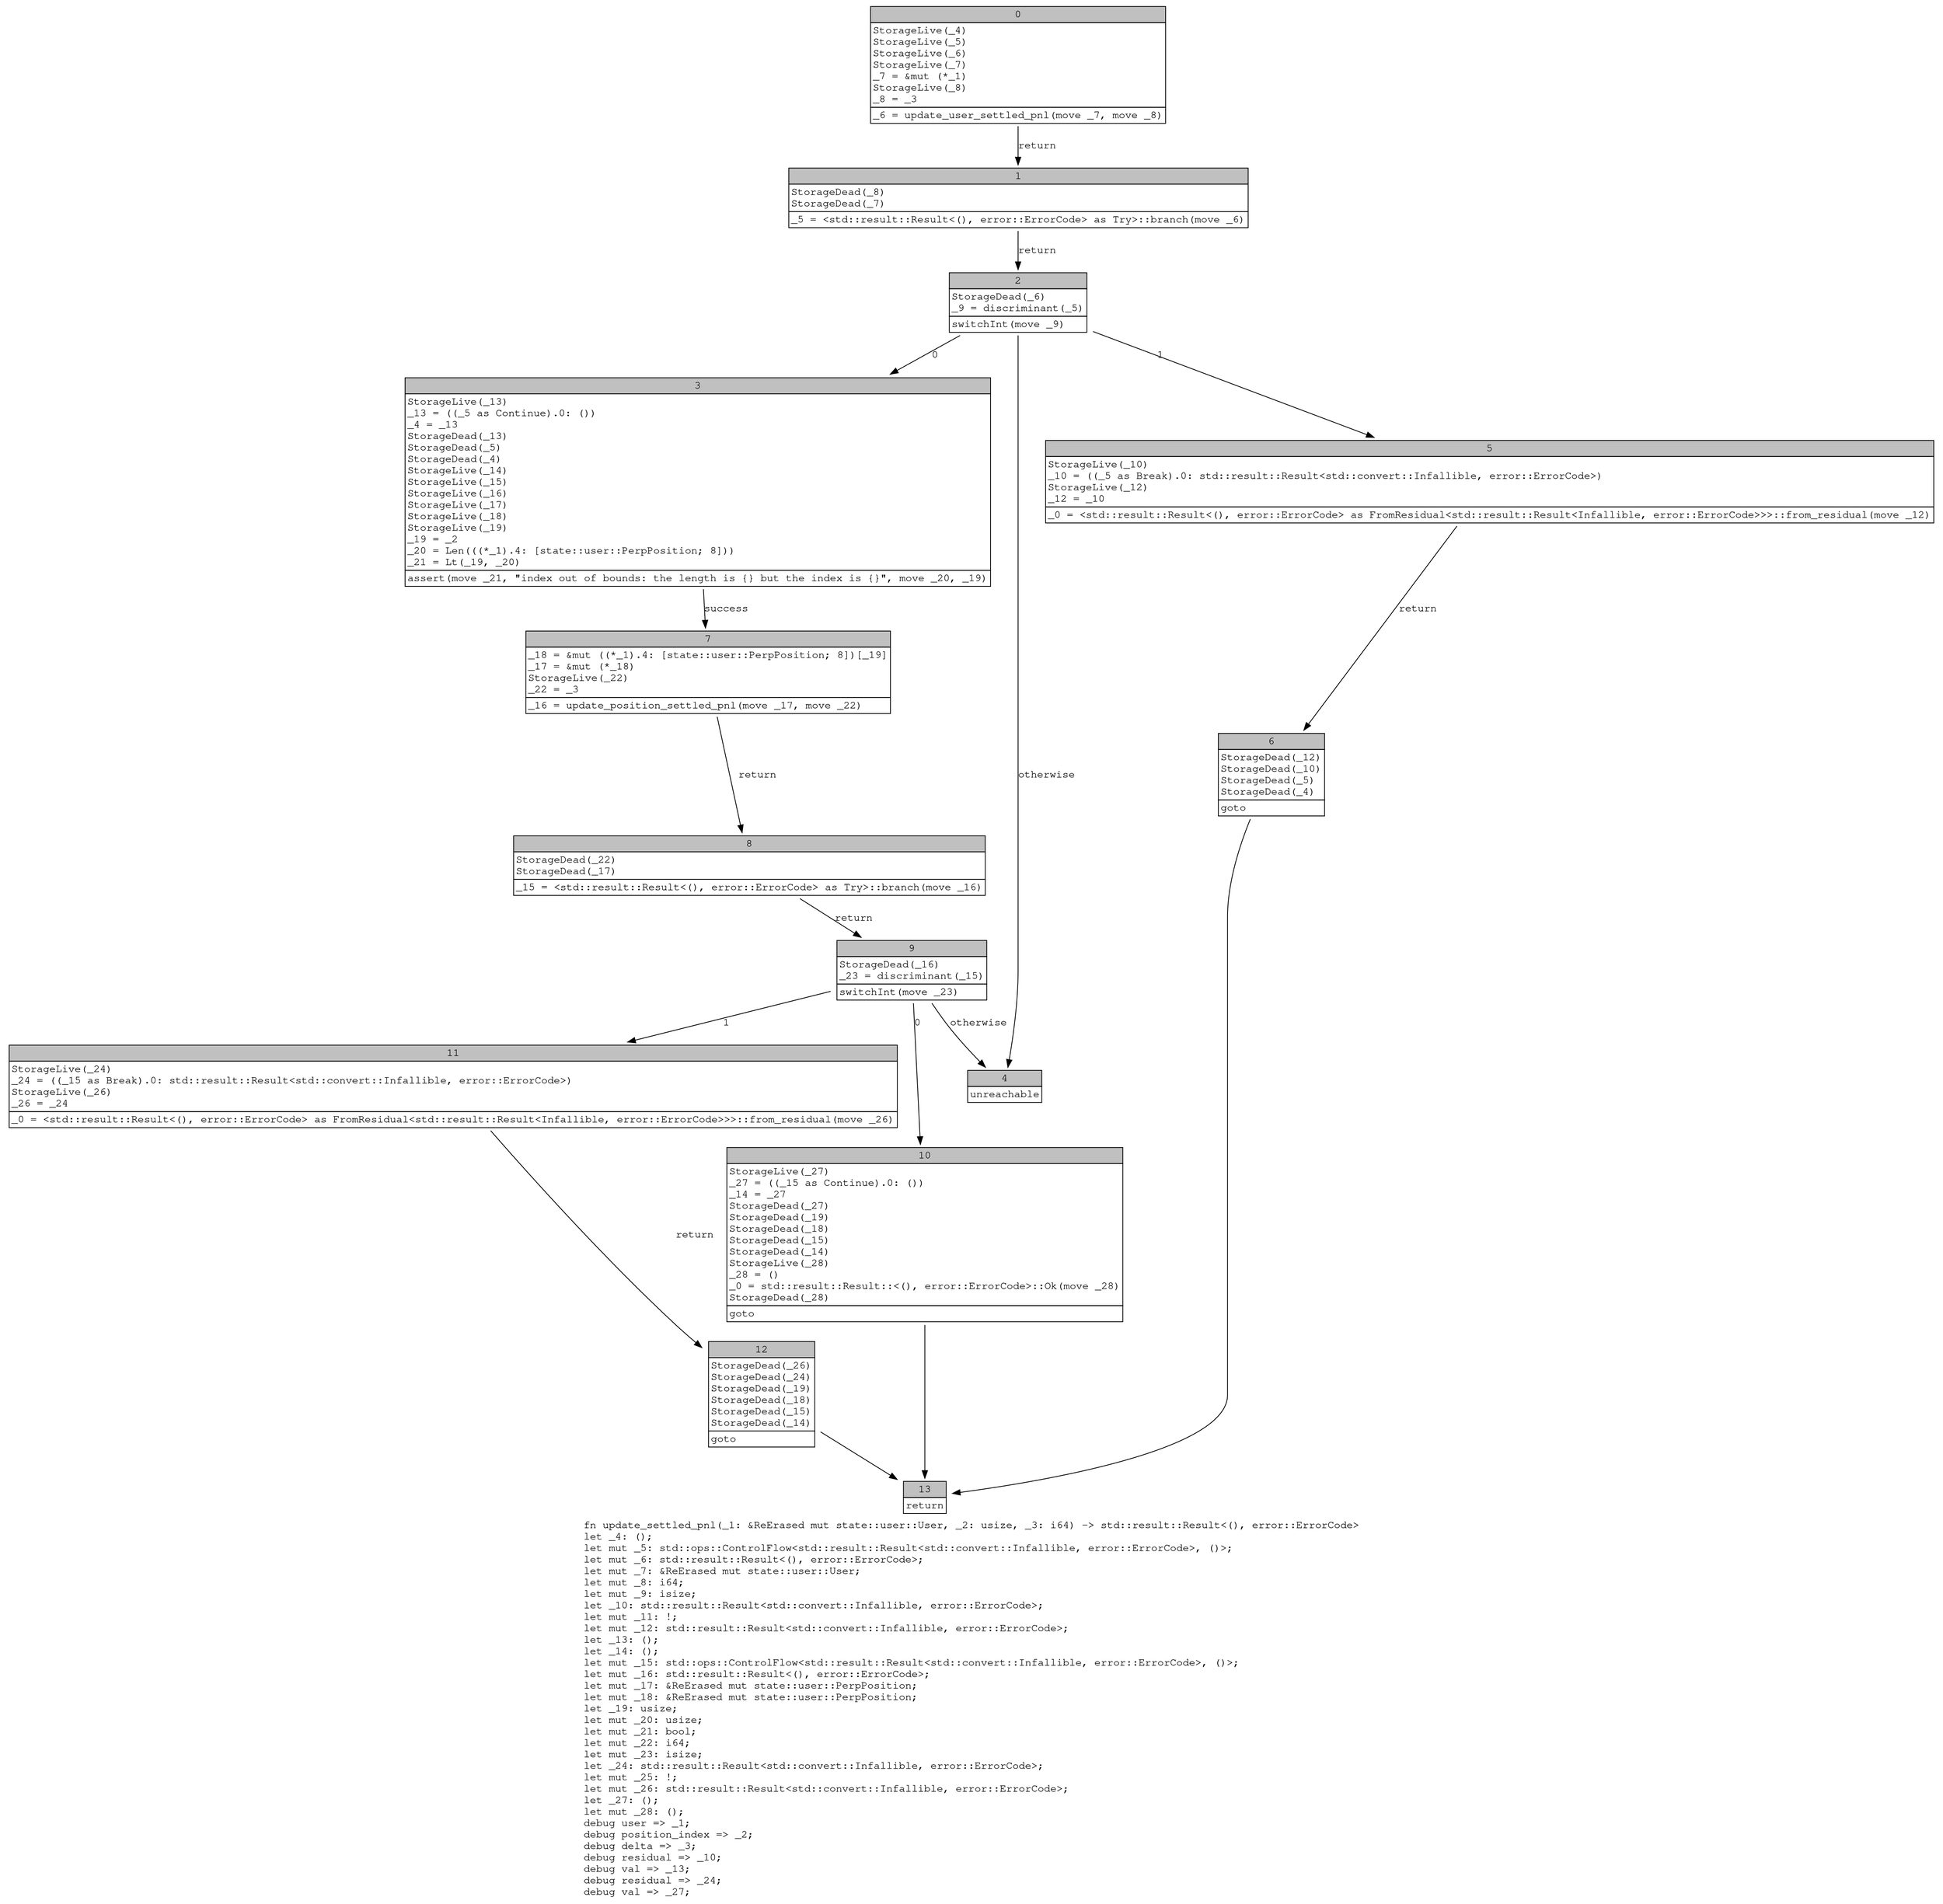 digraph Mir_0_691 {
    graph [fontname="Courier, monospace"];
    node [fontname="Courier, monospace"];
    edge [fontname="Courier, monospace"];
    label=<fn update_settled_pnl(_1: &amp;ReErased mut state::user::User, _2: usize, _3: i64) -&gt; std::result::Result&lt;(), error::ErrorCode&gt;<br align="left"/>let _4: ();<br align="left"/>let mut _5: std::ops::ControlFlow&lt;std::result::Result&lt;std::convert::Infallible, error::ErrorCode&gt;, ()&gt;;<br align="left"/>let mut _6: std::result::Result&lt;(), error::ErrorCode&gt;;<br align="left"/>let mut _7: &amp;ReErased mut state::user::User;<br align="left"/>let mut _8: i64;<br align="left"/>let mut _9: isize;<br align="left"/>let _10: std::result::Result&lt;std::convert::Infallible, error::ErrorCode&gt;;<br align="left"/>let mut _11: !;<br align="left"/>let mut _12: std::result::Result&lt;std::convert::Infallible, error::ErrorCode&gt;;<br align="left"/>let _13: ();<br align="left"/>let _14: ();<br align="left"/>let mut _15: std::ops::ControlFlow&lt;std::result::Result&lt;std::convert::Infallible, error::ErrorCode&gt;, ()&gt;;<br align="left"/>let mut _16: std::result::Result&lt;(), error::ErrorCode&gt;;<br align="left"/>let mut _17: &amp;ReErased mut state::user::PerpPosition;<br align="left"/>let mut _18: &amp;ReErased mut state::user::PerpPosition;<br align="left"/>let _19: usize;<br align="left"/>let mut _20: usize;<br align="left"/>let mut _21: bool;<br align="left"/>let mut _22: i64;<br align="left"/>let mut _23: isize;<br align="left"/>let _24: std::result::Result&lt;std::convert::Infallible, error::ErrorCode&gt;;<br align="left"/>let mut _25: !;<br align="left"/>let mut _26: std::result::Result&lt;std::convert::Infallible, error::ErrorCode&gt;;<br align="left"/>let _27: ();<br align="left"/>let mut _28: ();<br align="left"/>debug user =&gt; _1;<br align="left"/>debug position_index =&gt; _2;<br align="left"/>debug delta =&gt; _3;<br align="left"/>debug residual =&gt; _10;<br align="left"/>debug val =&gt; _13;<br align="left"/>debug residual =&gt; _24;<br align="left"/>debug val =&gt; _27;<br align="left"/>>;
    bb0__0_691 [shape="none", label=<<table border="0" cellborder="1" cellspacing="0"><tr><td bgcolor="gray" align="center" colspan="1">0</td></tr><tr><td align="left" balign="left">StorageLive(_4)<br/>StorageLive(_5)<br/>StorageLive(_6)<br/>StorageLive(_7)<br/>_7 = &amp;mut (*_1)<br/>StorageLive(_8)<br/>_8 = _3<br/></td></tr><tr><td align="left">_6 = update_user_settled_pnl(move _7, move _8)</td></tr></table>>];
    bb1__0_691 [shape="none", label=<<table border="0" cellborder="1" cellspacing="0"><tr><td bgcolor="gray" align="center" colspan="1">1</td></tr><tr><td align="left" balign="left">StorageDead(_8)<br/>StorageDead(_7)<br/></td></tr><tr><td align="left">_5 = &lt;std::result::Result&lt;(), error::ErrorCode&gt; as Try&gt;::branch(move _6)</td></tr></table>>];
    bb2__0_691 [shape="none", label=<<table border="0" cellborder="1" cellspacing="0"><tr><td bgcolor="gray" align="center" colspan="1">2</td></tr><tr><td align="left" balign="left">StorageDead(_6)<br/>_9 = discriminant(_5)<br/></td></tr><tr><td align="left">switchInt(move _9)</td></tr></table>>];
    bb3__0_691 [shape="none", label=<<table border="0" cellborder="1" cellspacing="0"><tr><td bgcolor="gray" align="center" colspan="1">3</td></tr><tr><td align="left" balign="left">StorageLive(_13)<br/>_13 = ((_5 as Continue).0: ())<br/>_4 = _13<br/>StorageDead(_13)<br/>StorageDead(_5)<br/>StorageDead(_4)<br/>StorageLive(_14)<br/>StorageLive(_15)<br/>StorageLive(_16)<br/>StorageLive(_17)<br/>StorageLive(_18)<br/>StorageLive(_19)<br/>_19 = _2<br/>_20 = Len(((*_1).4: [state::user::PerpPosition; 8]))<br/>_21 = Lt(_19, _20)<br/></td></tr><tr><td align="left">assert(move _21, &quot;index out of bounds: the length is {} but the index is {}&quot;, move _20, _19)</td></tr></table>>];
    bb4__0_691 [shape="none", label=<<table border="0" cellborder="1" cellspacing="0"><tr><td bgcolor="gray" align="center" colspan="1">4</td></tr><tr><td align="left">unreachable</td></tr></table>>];
    bb5__0_691 [shape="none", label=<<table border="0" cellborder="1" cellspacing="0"><tr><td bgcolor="gray" align="center" colspan="1">5</td></tr><tr><td align="left" balign="left">StorageLive(_10)<br/>_10 = ((_5 as Break).0: std::result::Result&lt;std::convert::Infallible, error::ErrorCode&gt;)<br/>StorageLive(_12)<br/>_12 = _10<br/></td></tr><tr><td align="left">_0 = &lt;std::result::Result&lt;(), error::ErrorCode&gt; as FromResidual&lt;std::result::Result&lt;Infallible, error::ErrorCode&gt;&gt;&gt;::from_residual(move _12)</td></tr></table>>];
    bb6__0_691 [shape="none", label=<<table border="0" cellborder="1" cellspacing="0"><tr><td bgcolor="gray" align="center" colspan="1">6</td></tr><tr><td align="left" balign="left">StorageDead(_12)<br/>StorageDead(_10)<br/>StorageDead(_5)<br/>StorageDead(_4)<br/></td></tr><tr><td align="left">goto</td></tr></table>>];
    bb7__0_691 [shape="none", label=<<table border="0" cellborder="1" cellspacing="0"><tr><td bgcolor="gray" align="center" colspan="1">7</td></tr><tr><td align="left" balign="left">_18 = &amp;mut ((*_1).4: [state::user::PerpPosition; 8])[_19]<br/>_17 = &amp;mut (*_18)<br/>StorageLive(_22)<br/>_22 = _3<br/></td></tr><tr><td align="left">_16 = update_position_settled_pnl(move _17, move _22)</td></tr></table>>];
    bb8__0_691 [shape="none", label=<<table border="0" cellborder="1" cellspacing="0"><tr><td bgcolor="gray" align="center" colspan="1">8</td></tr><tr><td align="left" balign="left">StorageDead(_22)<br/>StorageDead(_17)<br/></td></tr><tr><td align="left">_15 = &lt;std::result::Result&lt;(), error::ErrorCode&gt; as Try&gt;::branch(move _16)</td></tr></table>>];
    bb9__0_691 [shape="none", label=<<table border="0" cellborder="1" cellspacing="0"><tr><td bgcolor="gray" align="center" colspan="1">9</td></tr><tr><td align="left" balign="left">StorageDead(_16)<br/>_23 = discriminant(_15)<br/></td></tr><tr><td align="left">switchInt(move _23)</td></tr></table>>];
    bb10__0_691 [shape="none", label=<<table border="0" cellborder="1" cellspacing="0"><tr><td bgcolor="gray" align="center" colspan="1">10</td></tr><tr><td align="left" balign="left">StorageLive(_27)<br/>_27 = ((_15 as Continue).0: ())<br/>_14 = _27<br/>StorageDead(_27)<br/>StorageDead(_19)<br/>StorageDead(_18)<br/>StorageDead(_15)<br/>StorageDead(_14)<br/>StorageLive(_28)<br/>_28 = ()<br/>_0 = std::result::Result::&lt;(), error::ErrorCode&gt;::Ok(move _28)<br/>StorageDead(_28)<br/></td></tr><tr><td align="left">goto</td></tr></table>>];
    bb11__0_691 [shape="none", label=<<table border="0" cellborder="1" cellspacing="0"><tr><td bgcolor="gray" align="center" colspan="1">11</td></tr><tr><td align="left" balign="left">StorageLive(_24)<br/>_24 = ((_15 as Break).0: std::result::Result&lt;std::convert::Infallible, error::ErrorCode&gt;)<br/>StorageLive(_26)<br/>_26 = _24<br/></td></tr><tr><td align="left">_0 = &lt;std::result::Result&lt;(), error::ErrorCode&gt; as FromResidual&lt;std::result::Result&lt;Infallible, error::ErrorCode&gt;&gt;&gt;::from_residual(move _26)</td></tr></table>>];
    bb12__0_691 [shape="none", label=<<table border="0" cellborder="1" cellspacing="0"><tr><td bgcolor="gray" align="center" colspan="1">12</td></tr><tr><td align="left" balign="left">StorageDead(_26)<br/>StorageDead(_24)<br/>StorageDead(_19)<br/>StorageDead(_18)<br/>StorageDead(_15)<br/>StorageDead(_14)<br/></td></tr><tr><td align="left">goto</td></tr></table>>];
    bb13__0_691 [shape="none", label=<<table border="0" cellborder="1" cellspacing="0"><tr><td bgcolor="gray" align="center" colspan="1">13</td></tr><tr><td align="left">return</td></tr></table>>];
    bb0__0_691 -> bb1__0_691 [label="return"];
    bb1__0_691 -> bb2__0_691 [label="return"];
    bb2__0_691 -> bb3__0_691 [label="0"];
    bb2__0_691 -> bb5__0_691 [label="1"];
    bb2__0_691 -> bb4__0_691 [label="otherwise"];
    bb3__0_691 -> bb7__0_691 [label="success"];
    bb5__0_691 -> bb6__0_691 [label="return"];
    bb6__0_691 -> bb13__0_691 [label=""];
    bb7__0_691 -> bb8__0_691 [label="return"];
    bb8__0_691 -> bb9__0_691 [label="return"];
    bb9__0_691 -> bb10__0_691 [label="0"];
    bb9__0_691 -> bb11__0_691 [label="1"];
    bb9__0_691 -> bb4__0_691 [label="otherwise"];
    bb10__0_691 -> bb13__0_691 [label=""];
    bb11__0_691 -> bb12__0_691 [label="return"];
    bb12__0_691 -> bb13__0_691 [label=""];
}

